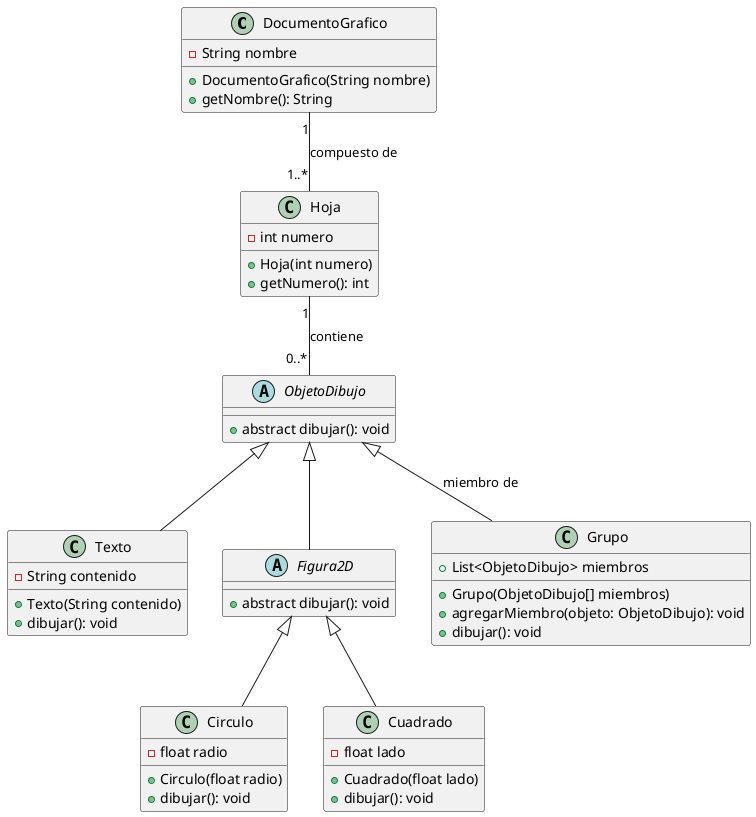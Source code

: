 @startuml
class DocumentoGrafico {
    - String nombre
    + DocumentoGrafico(String nombre)
    + getNombre(): String
}

class Hoja {
    - int numero
    + Hoja(int numero)
    + getNumero(): int
}

abstract class ObjetoDibujo {
    + abstract dibujar(): void
}

class Texto {
    - String contenido
    + Texto(String contenido)
    + dibujar(): void
}

abstract class Figura2D {
    + abstract dibujar(): void
}

class Circulo {
    - float radio
    + Circulo(float radio)
    + dibujar(): void
}

class Cuadrado {
    - float lado
    + Cuadrado(float lado)
    + dibujar(): void
}

class Grupo {
    + List<ObjetoDibujo> miembros
    + Grupo(ObjetoDibujo[] miembros)
    + agregarMiembro(objeto: ObjetoDibujo): void
    + dibujar(): void
}

DocumentoGrafico "1" -- "1..*" Hoja : compuesto de
Hoja "1" -- "0..*" ObjetoDibujo : contiene
ObjetoDibujo <|-- Texto
ObjetoDibujo <|-- Figura2D
Figura2D <|-- Circulo
Figura2D <|-- Cuadrado
ObjetoDibujo <|-- Grupo : miembro de
@enduml